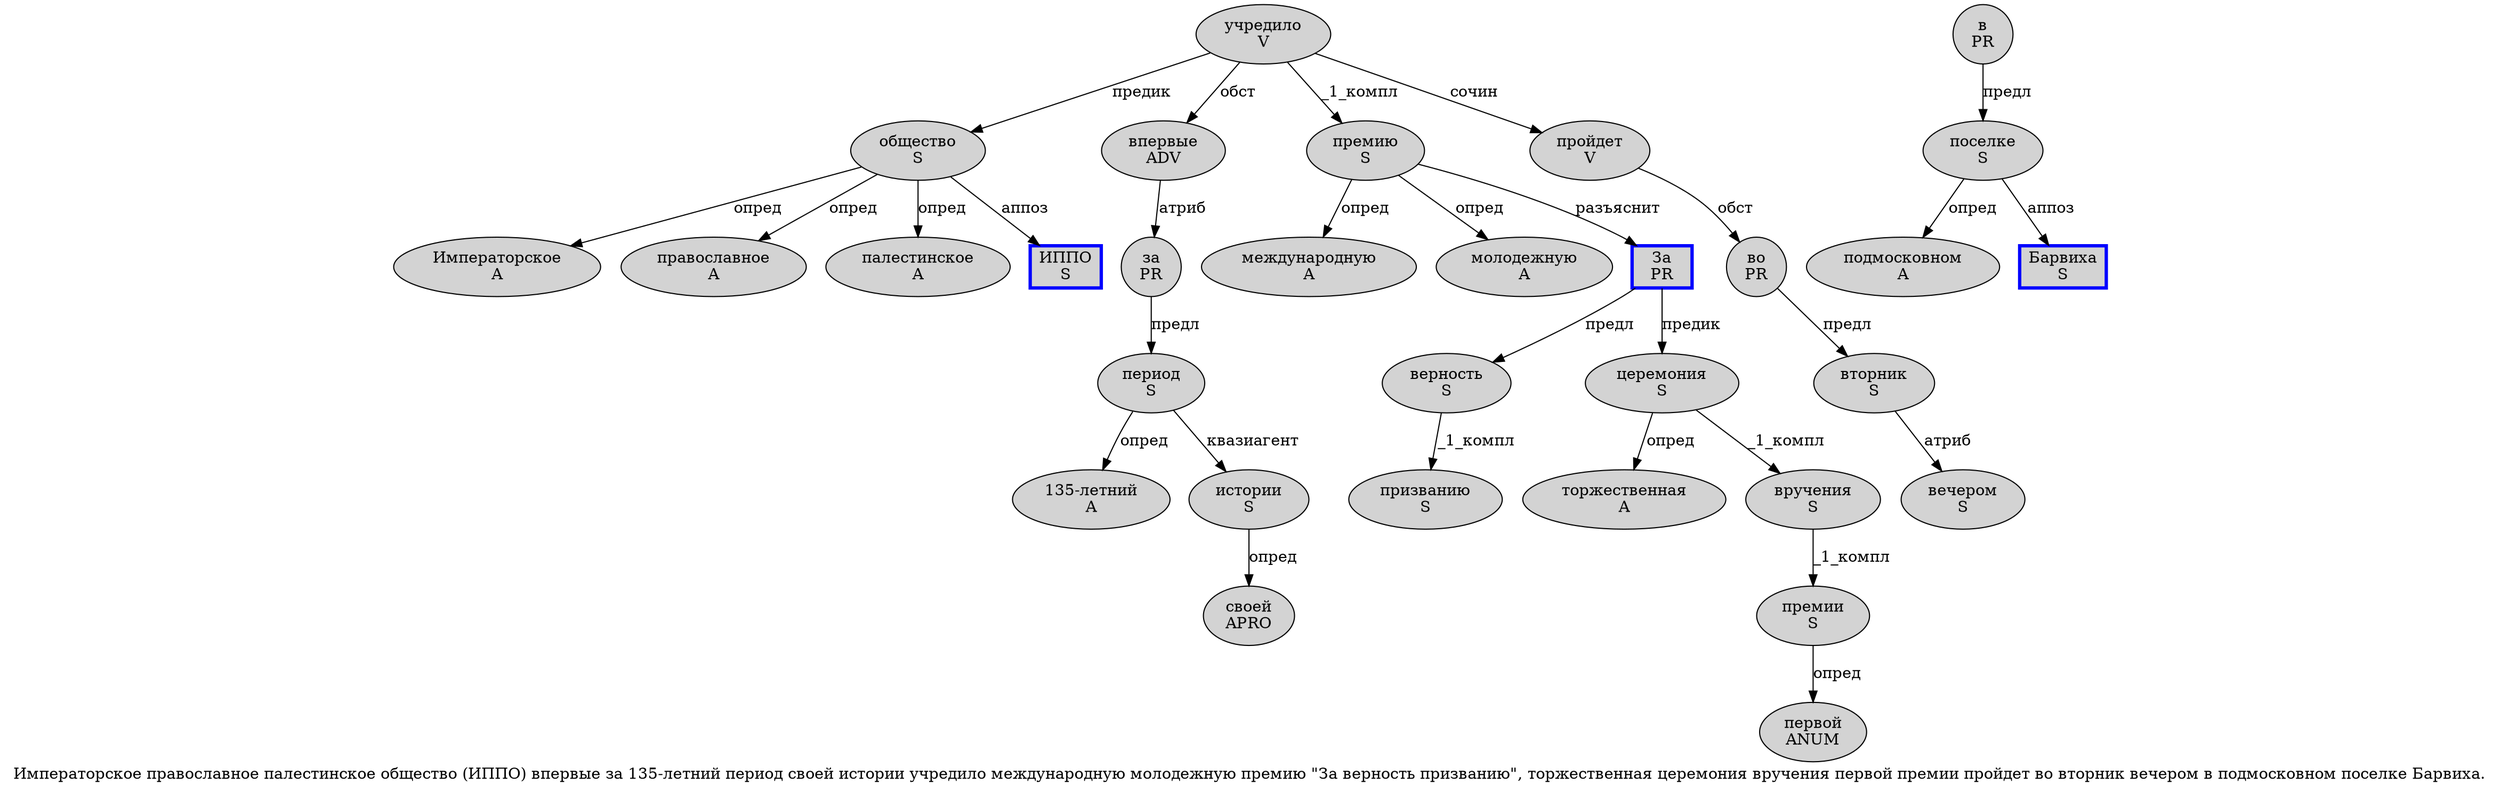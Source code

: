 digraph SENTENCE_71 {
	graph [label="Императорское православное палестинское общество (ИППО) впервые за 135-летний период своей истории учредило международную молодежную премию \"За верность призванию\", торжественная церемония вручения первой премии пройдет во вторник вечером в подмосковном поселке Барвиха."]
	node [style=filled]
		0 [label="Императорское
A" color="" fillcolor=lightgray penwidth=1 shape=ellipse]
		1 [label="православное
A" color="" fillcolor=lightgray penwidth=1 shape=ellipse]
		2 [label="палестинское
A" color="" fillcolor=lightgray penwidth=1 shape=ellipse]
		3 [label="общество
S" color="" fillcolor=lightgray penwidth=1 shape=ellipse]
		5 [label="ИППО
S" color=blue fillcolor=lightgray penwidth=3 shape=box]
		7 [label="впервые
ADV" color="" fillcolor=lightgray penwidth=1 shape=ellipse]
		8 [label="за
PR" color="" fillcolor=lightgray penwidth=1 shape=ellipse]
		9 [label="135-летний
A" color="" fillcolor=lightgray penwidth=1 shape=ellipse]
		10 [label="период
S" color="" fillcolor=lightgray penwidth=1 shape=ellipse]
		11 [label="своей
APRO" color="" fillcolor=lightgray penwidth=1 shape=ellipse]
		12 [label="истории
S" color="" fillcolor=lightgray penwidth=1 shape=ellipse]
		13 [label="учредило
V" color="" fillcolor=lightgray penwidth=1 shape=ellipse]
		14 [label="международную
A" color="" fillcolor=lightgray penwidth=1 shape=ellipse]
		15 [label="молодежную
A" color="" fillcolor=lightgray penwidth=1 shape=ellipse]
		16 [label="премию
S" color="" fillcolor=lightgray penwidth=1 shape=ellipse]
		18 [label="За
PR" color=blue fillcolor=lightgray penwidth=3 shape=box]
		19 [label="верность
S" color="" fillcolor=lightgray penwidth=1 shape=ellipse]
		20 [label="призванию
S" color="" fillcolor=lightgray penwidth=1 shape=ellipse]
		23 [label="торжественная
A" color="" fillcolor=lightgray penwidth=1 shape=ellipse]
		24 [label="церемония
S" color="" fillcolor=lightgray penwidth=1 shape=ellipse]
		25 [label="вручения
S" color="" fillcolor=lightgray penwidth=1 shape=ellipse]
		26 [label="первой
ANUM" color="" fillcolor=lightgray penwidth=1 shape=ellipse]
		27 [label="премии
S" color="" fillcolor=lightgray penwidth=1 shape=ellipse]
		28 [label="пройдет
V" color="" fillcolor=lightgray penwidth=1 shape=ellipse]
		29 [label="во
PR" color="" fillcolor=lightgray penwidth=1 shape=ellipse]
		30 [label="вторник
S" color="" fillcolor=lightgray penwidth=1 shape=ellipse]
		31 [label="вечером
S" color="" fillcolor=lightgray penwidth=1 shape=ellipse]
		32 [label="в
PR" color="" fillcolor=lightgray penwidth=1 shape=ellipse]
		33 [label="подмосковном
A" color="" fillcolor=lightgray penwidth=1 shape=ellipse]
		34 [label="поселке
S" color="" fillcolor=lightgray penwidth=1 shape=ellipse]
		35 [label="Барвиха
S" color=blue fillcolor=lightgray penwidth=3 shape=box]
			8 -> 10 [label="предл"]
			12 -> 11 [label="опред"]
			10 -> 9 [label="опред"]
			10 -> 12 [label="квазиагент"]
			16 -> 14 [label="опред"]
			16 -> 15 [label="опред"]
			16 -> 18 [label="разъяснит"]
			30 -> 31 [label="атриб"]
			28 -> 29 [label="обст"]
			18 -> 19 [label="предл"]
			18 -> 24 [label="предик"]
			25 -> 27 [label="_1_компл"]
			32 -> 34 [label="предл"]
			19 -> 20 [label="_1_компл"]
			27 -> 26 [label="опред"]
			7 -> 8 [label="атриб"]
			24 -> 23 [label="опред"]
			24 -> 25 [label="_1_компл"]
			13 -> 3 [label="предик"]
			13 -> 7 [label="обст"]
			13 -> 16 [label="_1_компл"]
			13 -> 28 [label="сочин"]
			34 -> 33 [label="опред"]
			34 -> 35 [label="аппоз"]
			3 -> 0 [label="опред"]
			3 -> 1 [label="опред"]
			3 -> 2 [label="опред"]
			3 -> 5 [label="аппоз"]
			29 -> 30 [label="предл"]
}